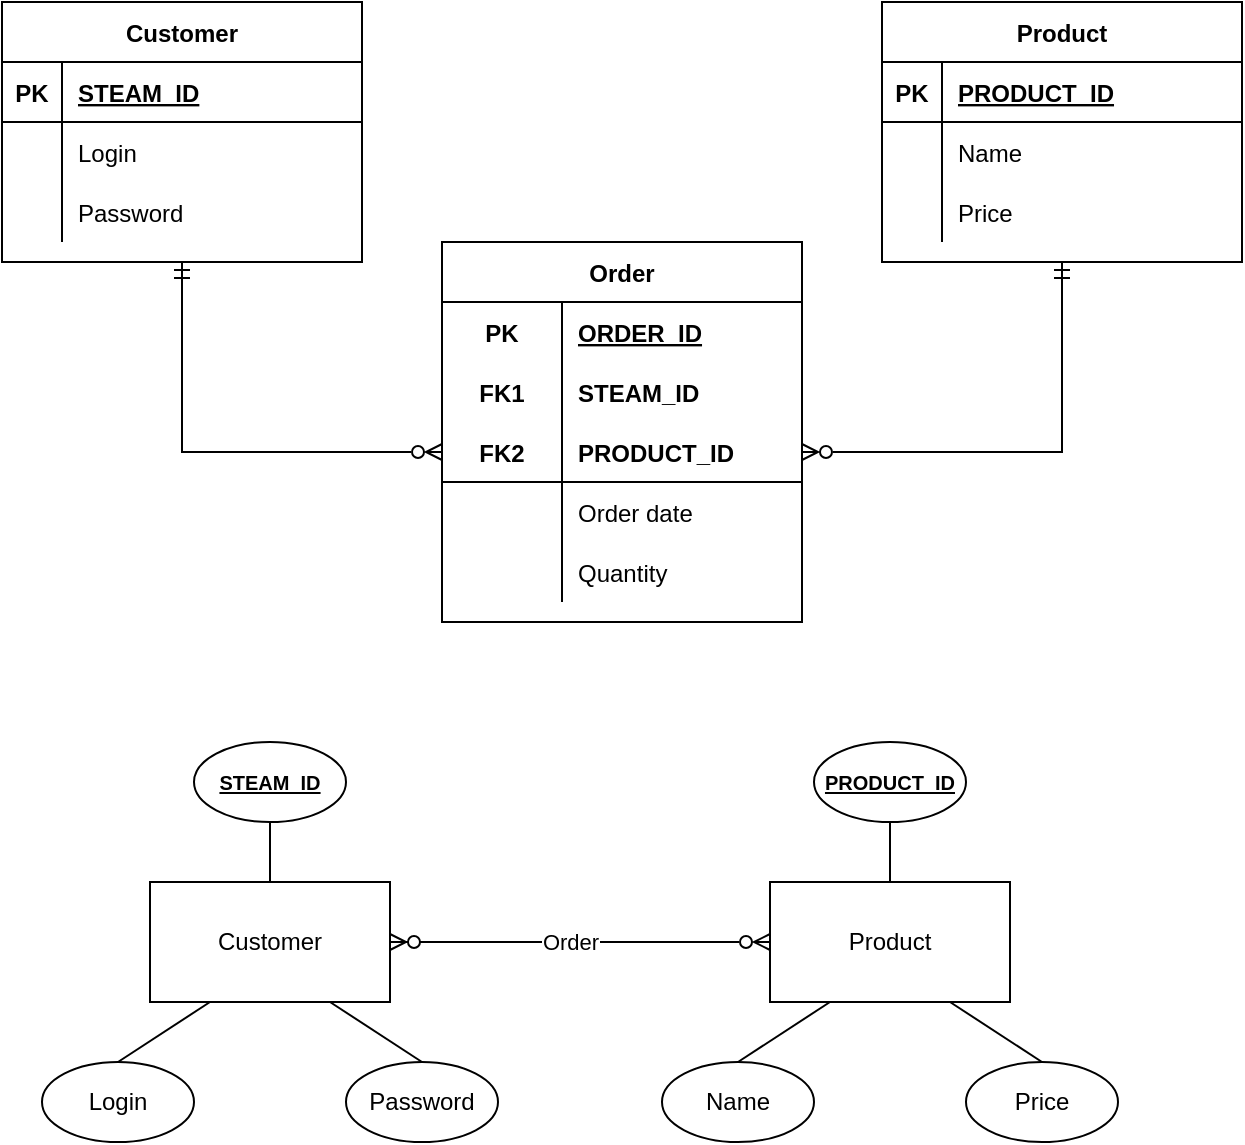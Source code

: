 <mxfile version="15.7.0" type="device"><diagram id="KRlHSRIdtYtytP5SaeN1" name="Page-1"><mxGraphModel dx="825" dy="446" grid="1" gridSize="10" guides="1" tooltips="1" connect="1" arrows="1" fold="1" page="1" pageScale="1" pageWidth="827" pageHeight="1169" math="0" shadow="0"><root><mxCell id="0"/><mxCell id="1" parent="0"/><mxCell id="Z255f_onKzIwPQCHT4-O-47" style="edgeStyle=orthogonalEdgeStyle;rounded=0;orthogonalLoop=1;jettySize=auto;html=1;startArrow=ERmandOne;startFill=0;endArrow=ERzeroToMany;endFill=0;entryX=1;entryY=0.5;entryDx=0;entryDy=0;" parent="1" source="Z255f_onKzIwPQCHT4-O-48" target="Z255f_onKzIwPQCHT4-O-97" edge="1"><mxGeometry relative="1" as="geometry"><mxPoint x="100" y="400" as="targetPoint"/></mxGeometry></mxCell><mxCell id="Z255f_onKzIwPQCHT4-O-48" value="Product" style="shape=table;startSize=30;container=1;collapsible=1;childLayout=tableLayout;fixedRows=1;rowLines=0;fontStyle=1;align=center;resizeLast=1;" parent="1" vertex="1"><mxGeometry x="580" y="150" width="180" height="130" as="geometry"><mxRectangle x="80" y="460" width="80" height="30" as="alternateBounds"/></mxGeometry></mxCell><mxCell id="Z255f_onKzIwPQCHT4-O-49" value="" style="shape=partialRectangle;collapsible=0;dropTarget=0;pointerEvents=0;fillColor=none;top=0;left=0;bottom=1;right=0;points=[[0,0.5],[1,0.5]];portConstraint=eastwest;" parent="Z255f_onKzIwPQCHT4-O-48" vertex="1"><mxGeometry y="30" width="180" height="30" as="geometry"/></mxCell><mxCell id="Z255f_onKzIwPQCHT4-O-50" value="PK" style="shape=partialRectangle;connectable=0;fillColor=none;top=0;left=0;bottom=0;right=0;fontStyle=1;overflow=hidden;" parent="Z255f_onKzIwPQCHT4-O-49" vertex="1"><mxGeometry width="30" height="30" as="geometry"><mxRectangle width="30" height="30" as="alternateBounds"/></mxGeometry></mxCell><mxCell id="Z255f_onKzIwPQCHT4-O-51" value="PRODUCT_ID" style="shape=partialRectangle;connectable=0;fillColor=none;top=0;left=0;bottom=0;right=0;align=left;spacingLeft=6;fontStyle=5;overflow=hidden;" parent="Z255f_onKzIwPQCHT4-O-49" vertex="1"><mxGeometry x="30" width="150" height="30" as="geometry"><mxRectangle width="150" height="30" as="alternateBounds"/></mxGeometry></mxCell><mxCell id="Z255f_onKzIwPQCHT4-O-52" value="" style="shape=partialRectangle;collapsible=0;dropTarget=0;pointerEvents=0;fillColor=none;top=0;left=0;bottom=0;right=0;points=[[0,0.5],[1,0.5]];portConstraint=eastwest;" parent="Z255f_onKzIwPQCHT4-O-48" vertex="1"><mxGeometry y="60" width="180" height="30" as="geometry"/></mxCell><mxCell id="Z255f_onKzIwPQCHT4-O-53" value="" style="shape=partialRectangle;connectable=0;fillColor=none;top=0;left=0;bottom=0;right=0;editable=1;overflow=hidden;" parent="Z255f_onKzIwPQCHT4-O-52" vertex="1"><mxGeometry width="30" height="30" as="geometry"><mxRectangle width="30" height="30" as="alternateBounds"/></mxGeometry></mxCell><mxCell id="Z255f_onKzIwPQCHT4-O-54" value="Name" style="shape=partialRectangle;connectable=0;fillColor=none;top=0;left=0;bottom=0;right=0;align=left;spacingLeft=6;overflow=hidden;" parent="Z255f_onKzIwPQCHT4-O-52" vertex="1"><mxGeometry x="30" width="150" height="30" as="geometry"><mxRectangle width="150" height="30" as="alternateBounds"/></mxGeometry></mxCell><mxCell id="Z255f_onKzIwPQCHT4-O-55" value="" style="shape=partialRectangle;collapsible=0;dropTarget=0;pointerEvents=0;fillColor=none;top=0;left=0;bottom=0;right=0;points=[[0,0.5],[1,0.5]];portConstraint=eastwest;" parent="Z255f_onKzIwPQCHT4-O-48" vertex="1"><mxGeometry y="90" width="180" height="30" as="geometry"/></mxCell><mxCell id="Z255f_onKzIwPQCHT4-O-56" value="" style="shape=partialRectangle;connectable=0;fillColor=none;top=0;left=0;bottom=0;right=0;editable=1;overflow=hidden;" parent="Z255f_onKzIwPQCHT4-O-55" vertex="1"><mxGeometry width="30" height="30" as="geometry"><mxRectangle width="30" height="30" as="alternateBounds"/></mxGeometry></mxCell><mxCell id="Z255f_onKzIwPQCHT4-O-57" value="Price" style="shape=partialRectangle;connectable=0;fillColor=none;top=0;left=0;bottom=0;right=0;align=left;spacingLeft=6;overflow=hidden;" parent="Z255f_onKzIwPQCHT4-O-55" vertex="1"><mxGeometry x="30" width="150" height="30" as="geometry"><mxRectangle width="150" height="30" as="alternateBounds"/></mxGeometry></mxCell><mxCell id="Z255f_onKzIwPQCHT4-O-67" style="edgeStyle=orthogonalEdgeStyle;rounded=0;orthogonalLoop=1;jettySize=auto;html=1;entryX=0;entryY=0.5;entryDx=0;entryDy=0;endArrow=ERzeroToMany;endFill=0;startArrow=ERmandOne;startFill=0;" parent="1" source="Z255f_onKzIwPQCHT4-O-68" target="Z255f_onKzIwPQCHT4-O-97" edge="1"><mxGeometry relative="1" as="geometry"><mxPoint x="514" y="325" as="targetPoint"/></mxGeometry></mxCell><mxCell id="Z255f_onKzIwPQCHT4-O-68" value="Customer" style="shape=table;startSize=30;container=1;collapsible=1;childLayout=tableLayout;fixedRows=1;rowLines=0;fontStyle=1;align=center;resizeLast=1;" parent="1" vertex="1"><mxGeometry x="140" y="150" width="180" height="130" as="geometry"/></mxCell><mxCell id="Z255f_onKzIwPQCHT4-O-69" value="" style="shape=partialRectangle;collapsible=0;dropTarget=0;pointerEvents=0;fillColor=none;top=0;left=0;bottom=1;right=0;points=[[0,0.5],[1,0.5]];portConstraint=eastwest;" parent="Z255f_onKzIwPQCHT4-O-68" vertex="1"><mxGeometry y="30" width="180" height="30" as="geometry"/></mxCell><mxCell id="Z255f_onKzIwPQCHT4-O-70" value="PK" style="shape=partialRectangle;connectable=0;fillColor=none;top=0;left=0;bottom=0;right=0;fontStyle=1;overflow=hidden;" parent="Z255f_onKzIwPQCHT4-O-69" vertex="1"><mxGeometry width="30" height="30" as="geometry"><mxRectangle width="30" height="30" as="alternateBounds"/></mxGeometry></mxCell><mxCell id="Z255f_onKzIwPQCHT4-O-71" value="STEAM_ID" style="shape=partialRectangle;connectable=0;fillColor=none;top=0;left=0;bottom=0;right=0;align=left;spacingLeft=6;fontStyle=5;overflow=hidden;" parent="Z255f_onKzIwPQCHT4-O-69" vertex="1"><mxGeometry x="30" width="150" height="30" as="geometry"><mxRectangle width="150" height="30" as="alternateBounds"/></mxGeometry></mxCell><mxCell id="Z255f_onKzIwPQCHT4-O-72" value="" style="shape=partialRectangle;collapsible=0;dropTarget=0;pointerEvents=0;fillColor=none;top=0;left=0;bottom=0;right=0;points=[[0,0.5],[1,0.5]];portConstraint=eastwest;" parent="Z255f_onKzIwPQCHT4-O-68" vertex="1"><mxGeometry y="60" width="180" height="30" as="geometry"/></mxCell><mxCell id="Z255f_onKzIwPQCHT4-O-73" value="" style="shape=partialRectangle;connectable=0;fillColor=none;top=0;left=0;bottom=0;right=0;editable=1;overflow=hidden;" parent="Z255f_onKzIwPQCHT4-O-72" vertex="1"><mxGeometry width="30" height="30" as="geometry"><mxRectangle width="30" height="30" as="alternateBounds"/></mxGeometry></mxCell><mxCell id="Z255f_onKzIwPQCHT4-O-74" value="Login" style="shape=partialRectangle;connectable=0;fillColor=none;top=0;left=0;bottom=0;right=0;align=left;spacingLeft=6;overflow=hidden;" parent="Z255f_onKzIwPQCHT4-O-72" vertex="1"><mxGeometry x="30" width="150" height="30" as="geometry"><mxRectangle width="150" height="30" as="alternateBounds"/></mxGeometry></mxCell><mxCell id="Z255f_onKzIwPQCHT4-O-78" value="" style="shape=partialRectangle;collapsible=0;dropTarget=0;pointerEvents=0;fillColor=none;top=0;left=0;bottom=0;right=0;points=[[0,0.5],[1,0.5]];portConstraint=eastwest;" parent="Z255f_onKzIwPQCHT4-O-68" vertex="1"><mxGeometry y="90" width="180" height="30" as="geometry"/></mxCell><mxCell id="Z255f_onKzIwPQCHT4-O-79" value="" style="shape=partialRectangle;connectable=0;fillColor=none;top=0;left=0;bottom=0;right=0;editable=1;overflow=hidden;" parent="Z255f_onKzIwPQCHT4-O-78" vertex="1"><mxGeometry width="30" height="30" as="geometry"><mxRectangle width="30" height="30" as="alternateBounds"/></mxGeometry></mxCell><mxCell id="Z255f_onKzIwPQCHT4-O-80" value="Password" style="shape=partialRectangle;connectable=0;fillColor=none;top=0;left=0;bottom=0;right=0;align=left;spacingLeft=6;overflow=hidden;" parent="Z255f_onKzIwPQCHT4-O-78" vertex="1"><mxGeometry x="30" width="150" height="30" as="geometry"><mxRectangle width="150" height="30" as="alternateBounds"/></mxGeometry></mxCell><mxCell id="Z255f_onKzIwPQCHT4-O-93" value="Order" style="shape=table;startSize=30;container=1;collapsible=1;childLayout=tableLayout;fixedRows=1;rowLines=0;fontStyle=1;align=center;resizeLast=1;comic=0;" parent="1" vertex="1"><mxGeometry x="360" y="270" width="180" height="190" as="geometry"/></mxCell><mxCell id="Z255f_onKzIwPQCHT4-O-119" style="shape=partialRectangle;collapsible=0;dropTarget=0;pointerEvents=0;fillColor=none;top=0;left=0;bottom=0;right=0;points=[[0,0.5],[1,0.5]];portConstraint=eastwest;comic=0;" parent="Z255f_onKzIwPQCHT4-O-93" vertex="1"><mxGeometry y="30" width="180" height="30" as="geometry"/></mxCell><mxCell id="Z255f_onKzIwPQCHT4-O-120" value="PK" style="shape=partialRectangle;connectable=0;fillColor=none;top=0;left=0;bottom=0;right=0;fontStyle=1;overflow=hidden;comic=0;" parent="Z255f_onKzIwPQCHT4-O-119" vertex="1"><mxGeometry width="60" height="30" as="geometry"><mxRectangle width="60" height="30" as="alternateBounds"/></mxGeometry></mxCell><mxCell id="Z255f_onKzIwPQCHT4-O-121" value="ORDER_ID" style="shape=partialRectangle;connectable=0;fillColor=none;top=0;left=0;bottom=0;right=0;align=left;spacingLeft=6;fontStyle=5;overflow=hidden;comic=0;" parent="Z255f_onKzIwPQCHT4-O-119" vertex="1"><mxGeometry x="60" width="120" height="30" as="geometry"><mxRectangle width="120" height="30" as="alternateBounds"/></mxGeometry></mxCell><mxCell id="Z255f_onKzIwPQCHT4-O-94" value="" style="shape=partialRectangle;collapsible=0;dropTarget=0;pointerEvents=0;fillColor=none;top=0;left=0;bottom=0;right=0;points=[[0,0.5],[1,0.5]];portConstraint=eastwest;comic=0;" parent="Z255f_onKzIwPQCHT4-O-93" vertex="1"><mxGeometry y="60" width="180" height="30" as="geometry"/></mxCell><mxCell id="Z255f_onKzIwPQCHT4-O-95" value="FK1" style="shape=partialRectangle;connectable=0;fillColor=none;top=0;left=0;bottom=0;right=0;fontStyle=1;overflow=hidden;comic=0;" parent="Z255f_onKzIwPQCHT4-O-94" vertex="1"><mxGeometry width="60" height="30" as="geometry"><mxRectangle width="60" height="30" as="alternateBounds"/></mxGeometry></mxCell><mxCell id="Z255f_onKzIwPQCHT4-O-96" value="STEAM_ID" style="shape=partialRectangle;connectable=0;fillColor=none;top=0;left=0;bottom=0;right=0;align=left;spacingLeft=6;fontStyle=1;overflow=hidden;comic=0;" parent="Z255f_onKzIwPQCHT4-O-94" vertex="1"><mxGeometry x="60" width="120" height="30" as="geometry"><mxRectangle width="120" height="30" as="alternateBounds"/></mxGeometry></mxCell><mxCell id="Z255f_onKzIwPQCHT4-O-97" value="" style="shape=partialRectangle;collapsible=0;dropTarget=0;pointerEvents=0;fillColor=none;top=0;left=0;bottom=1;right=0;points=[[0,0.5],[1,0.5]];portConstraint=eastwest;comic=0;" parent="Z255f_onKzIwPQCHT4-O-93" vertex="1"><mxGeometry y="90" width="180" height="30" as="geometry"/></mxCell><mxCell id="Z255f_onKzIwPQCHT4-O-98" value="FK2" style="shape=partialRectangle;connectable=0;fillColor=none;top=0;left=0;bottom=0;right=0;fontStyle=1;overflow=hidden;comic=0;" parent="Z255f_onKzIwPQCHT4-O-97" vertex="1"><mxGeometry width="60" height="30" as="geometry"><mxRectangle width="60" height="30" as="alternateBounds"/></mxGeometry></mxCell><mxCell id="Z255f_onKzIwPQCHT4-O-99" value="PRODUCT_ID" style="shape=partialRectangle;connectable=0;fillColor=none;top=0;left=0;bottom=0;right=0;align=left;spacingLeft=6;fontStyle=1;overflow=hidden;comic=0;" parent="Z255f_onKzIwPQCHT4-O-97" vertex="1"><mxGeometry x="60" width="120" height="30" as="geometry"><mxRectangle width="120" height="30" as="alternateBounds"/></mxGeometry></mxCell><mxCell id="Z255f_onKzIwPQCHT4-O-100" value="" style="shape=partialRectangle;collapsible=0;dropTarget=0;pointerEvents=0;fillColor=none;top=0;left=0;bottom=0;right=0;points=[[0,0.5],[1,0.5]];portConstraint=eastwest;comic=0;" parent="Z255f_onKzIwPQCHT4-O-93" vertex="1"><mxGeometry y="120" width="180" height="30" as="geometry"/></mxCell><mxCell id="Z255f_onKzIwPQCHT4-O-101" value="" style="shape=partialRectangle;connectable=0;fillColor=none;top=0;left=0;bottom=0;right=0;editable=1;overflow=hidden;comic=0;" parent="Z255f_onKzIwPQCHT4-O-100" vertex="1"><mxGeometry width="60" height="30" as="geometry"><mxRectangle width="60" height="30" as="alternateBounds"/></mxGeometry></mxCell><mxCell id="Z255f_onKzIwPQCHT4-O-102" value="Order date" style="shape=partialRectangle;connectable=0;fillColor=none;top=0;left=0;bottom=0;right=0;align=left;spacingLeft=6;overflow=hidden;comic=0;" parent="Z255f_onKzIwPQCHT4-O-100" vertex="1"><mxGeometry x="60" width="120" height="30" as="geometry"><mxRectangle width="120" height="30" as="alternateBounds"/></mxGeometry></mxCell><mxCell id="Z255f_onKzIwPQCHT4-O-103" value="" style="shape=partialRectangle;collapsible=0;dropTarget=0;pointerEvents=0;fillColor=none;top=0;left=0;bottom=0;right=0;points=[[0,0.5],[1,0.5]];portConstraint=eastwest;comic=0;" parent="Z255f_onKzIwPQCHT4-O-93" vertex="1"><mxGeometry y="150" width="180" height="30" as="geometry"/></mxCell><mxCell id="Z255f_onKzIwPQCHT4-O-104" value="" style="shape=partialRectangle;connectable=0;fillColor=none;top=0;left=0;bottom=0;right=0;editable=1;overflow=hidden;comic=0;" parent="Z255f_onKzIwPQCHT4-O-103" vertex="1"><mxGeometry width="60" height="30" as="geometry"><mxRectangle width="60" height="30" as="alternateBounds"/></mxGeometry></mxCell><mxCell id="Z255f_onKzIwPQCHT4-O-105" value="Quantity" style="shape=partialRectangle;connectable=0;fillColor=none;top=0;left=0;bottom=0;right=0;align=left;spacingLeft=6;overflow=hidden;comic=0;" parent="Z255f_onKzIwPQCHT4-O-103" vertex="1"><mxGeometry x="60" width="120" height="30" as="geometry"><mxRectangle width="120" height="30" as="alternateBounds"/></mxGeometry></mxCell><mxCell id="Z255f_onKzIwPQCHT4-O-122" style="edgeStyle=orthogonalEdgeStyle;rounded=0;orthogonalLoop=1;jettySize=auto;html=1;exitX=1;exitY=0.5;exitDx=0;exitDy=0;entryX=0;entryY=0.5;entryDx=0;entryDy=0;startArrow=ERzeroToMany;startFill=1;endArrow=ERzeroToMany;endFill=0;" parent="1" source="Z255f_onKzIwPQCHT4-O-124" target="Z255f_onKzIwPQCHT4-O-126" edge="1"><mxGeometry relative="1" as="geometry"><mxPoint x="454" y="620" as="targetPoint"/></mxGeometry></mxCell><mxCell id="Z255f_onKzIwPQCHT4-O-123" value="Order" style="edgeLabel;html=1;align=center;verticalAlign=middle;resizable=0;points=[];" parent="Z255f_onKzIwPQCHT4-O-122" vertex="1" connectable="0"><mxGeometry x="-0.12" relative="1" as="geometry"><mxPoint x="6" as="offset"/></mxGeometry></mxCell><mxCell id="Z255f_onKzIwPQCHT4-O-124" value="Customer" style="rounded=0;whiteSpace=wrap;html=1;" parent="1" vertex="1"><mxGeometry x="214" y="590" width="120" height="60" as="geometry"/></mxCell><mxCell id="Z255f_onKzIwPQCHT4-O-125" style="edgeStyle=orthogonalEdgeStyle;rounded=0;orthogonalLoop=1;jettySize=auto;html=1;entryX=0.5;entryY=1;entryDx=0;entryDy=0;startArrow=none;startFill=0;endArrow=none;endFill=0;" parent="1" source="Z255f_onKzIwPQCHT4-O-126" target="Z255f_onKzIwPQCHT4-O-127" edge="1"><mxGeometry relative="1" as="geometry"/></mxCell><mxCell id="Z255f_onKzIwPQCHT4-O-126" value="Product" style="rounded=0;whiteSpace=wrap;html=1;" parent="1" vertex="1"><mxGeometry x="524" y="590" width="120" height="60" as="geometry"/></mxCell><mxCell id="Z255f_onKzIwPQCHT4-O-127" value="&lt;span style=&quot;font-size: 10px&quot;&gt;&lt;u style=&quot;font-size: 10px&quot;&gt;PRODUCT_ID&lt;/u&gt;&lt;/span&gt;" style="ellipse;whiteSpace=wrap;html=1;fontSize=10;fontStyle=1" parent="1" vertex="1"><mxGeometry x="546" y="520" width="76" height="40" as="geometry"/></mxCell><mxCell id="Z255f_onKzIwPQCHT4-O-128" value="Name" style="ellipse;whiteSpace=wrap;html=1;" parent="1" vertex="1"><mxGeometry x="470" y="680" width="76" height="40" as="geometry"/></mxCell><mxCell id="Z255f_onKzIwPQCHT4-O-129" value="Price" style="ellipse;whiteSpace=wrap;html=1;" parent="1" vertex="1"><mxGeometry x="622" y="680" width="76" height="40" as="geometry"/></mxCell><mxCell id="Z255f_onKzIwPQCHT4-O-130" style="edgeStyle=orthogonalEdgeStyle;rounded=0;orthogonalLoop=1;jettySize=auto;html=1;entryX=0.5;entryY=1;entryDx=0;entryDy=0;startArrow=none;startFill=0;endArrow=none;endFill=0;exitX=0.5;exitY=0;exitDx=0;exitDy=0;" parent="1" source="Z255f_onKzIwPQCHT4-O-124" target="Z255f_onKzIwPQCHT4-O-131" edge="1"><mxGeometry relative="1" as="geometry"><mxPoint x="274" y="590" as="sourcePoint"/></mxGeometry></mxCell><mxCell id="Z255f_onKzIwPQCHT4-O-131" value="&lt;b style=&quot;font-size: 10px;&quot;&gt;&lt;u style=&quot;font-size: 10px;&quot;&gt;STEAM_ID&lt;/u&gt;&lt;/b&gt;" style="ellipse;whiteSpace=wrap;html=1;fontSize=10;" parent="1" vertex="1"><mxGeometry x="236" y="520" width="76" height="40" as="geometry"/></mxCell><mxCell id="Z255f_onKzIwPQCHT4-O-132" style="rounded=0;orthogonalLoop=1;jettySize=auto;html=1;entryX=0.25;entryY=1;entryDx=0;entryDy=0;startArrow=none;startFill=0;endArrow=none;endFill=0;exitX=0.5;exitY=0;exitDx=0;exitDy=0;" parent="1" source="Z255f_onKzIwPQCHT4-O-128" target="Z255f_onKzIwPQCHT4-O-126" edge="1"><mxGeometry relative="1" as="geometry"><mxPoint x="555" y="690" as="sourcePoint"/><mxPoint x="575" y="670" as="targetPoint"/></mxGeometry></mxCell><mxCell id="Z255f_onKzIwPQCHT4-O-133" style="rounded=0;orthogonalLoop=1;jettySize=auto;html=1;entryX=0.75;entryY=1;entryDx=0;entryDy=0;startArrow=none;startFill=0;endArrow=none;endFill=0;exitX=0.5;exitY=0;exitDx=0;exitDy=0;" parent="1" source="Z255f_onKzIwPQCHT4-O-129" target="Z255f_onKzIwPQCHT4-O-126" edge="1"><mxGeometry relative="1" as="geometry"><mxPoint x="518" y="690" as="sourcePoint"/><mxPoint x="564" y="660" as="targetPoint"/></mxGeometry></mxCell><mxCell id="Z255f_onKzIwPQCHT4-O-134" value="Login" style="ellipse;whiteSpace=wrap;html=1;" parent="1" vertex="1"><mxGeometry x="160" y="680" width="76" height="40" as="geometry"/></mxCell><mxCell id="Z255f_onKzIwPQCHT4-O-135" value="Password" style="ellipse;whiteSpace=wrap;html=1;" parent="1" vertex="1"><mxGeometry x="312" y="680" width="76" height="40" as="geometry"/></mxCell><mxCell id="Z255f_onKzIwPQCHT4-O-136" style="rounded=0;orthogonalLoop=1;jettySize=auto;html=1;entryX=0.25;entryY=1;entryDx=0;entryDy=0;startArrow=none;startFill=0;endArrow=none;endFill=0;exitX=0.5;exitY=0;exitDx=0;exitDy=0;" parent="1" source="Z255f_onKzIwPQCHT4-O-134" target="Z255f_onKzIwPQCHT4-O-124" edge="1"><mxGeometry relative="1" as="geometry"><mxPoint x="245" y="690" as="sourcePoint"/><mxPoint x="244" y="650" as="targetPoint"/></mxGeometry></mxCell><mxCell id="Z255f_onKzIwPQCHT4-O-137" style="rounded=0;orthogonalLoop=1;jettySize=auto;html=1;startArrow=none;startFill=0;endArrow=none;endFill=0;exitX=0.5;exitY=0;exitDx=0;exitDy=0;" parent="1" source="Z255f_onKzIwPQCHT4-O-135" edge="1"><mxGeometry relative="1" as="geometry"><mxPoint x="208" y="690" as="sourcePoint"/><mxPoint x="304" y="650" as="targetPoint"/></mxGeometry></mxCell></root></mxGraphModel></diagram></mxfile>
